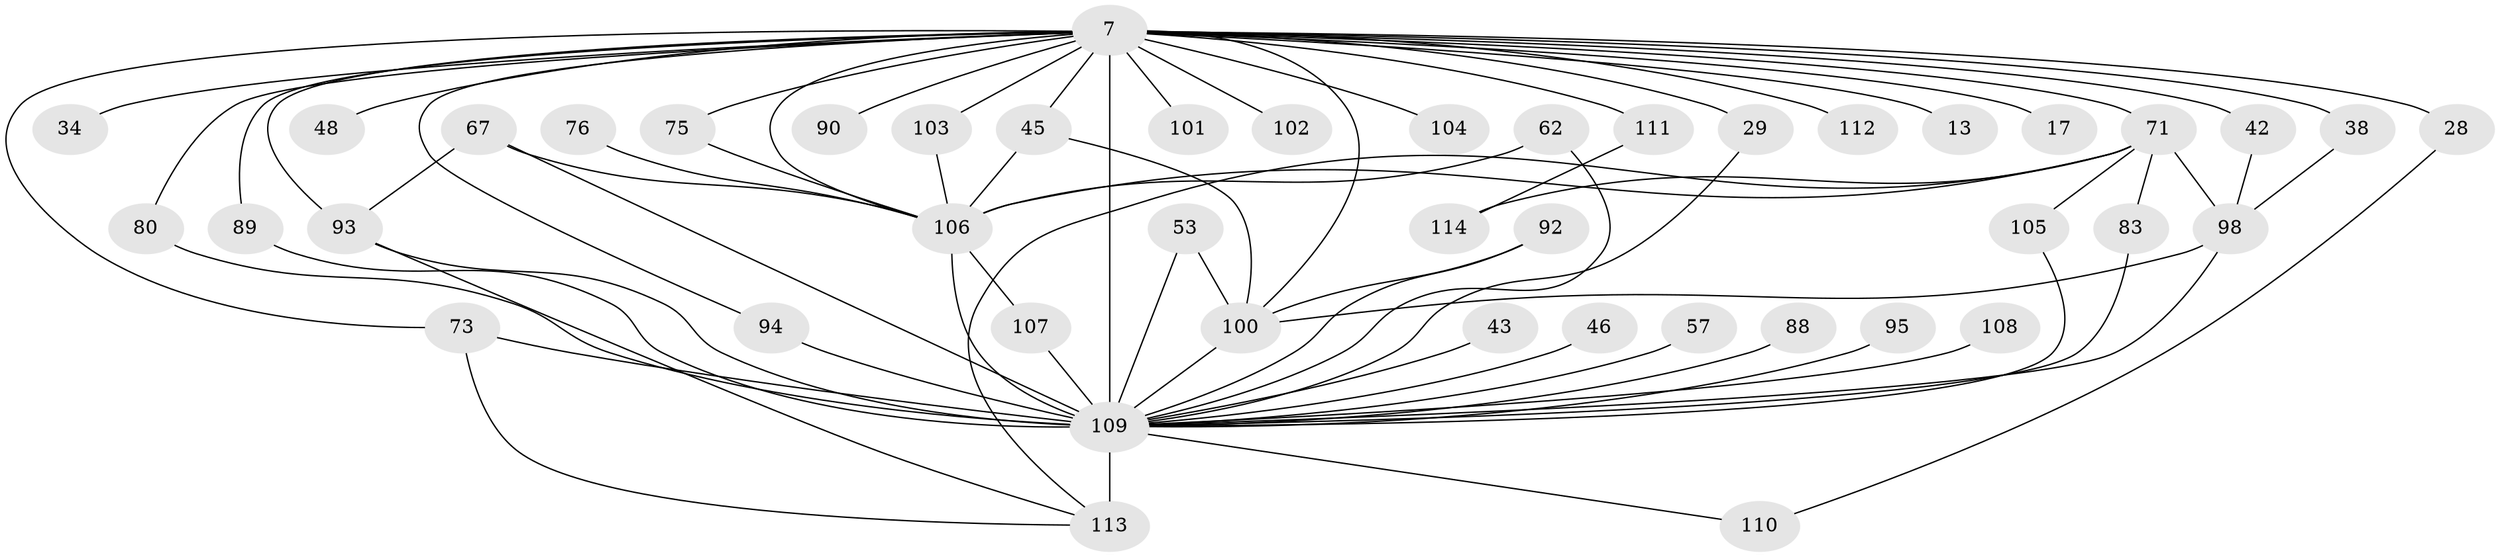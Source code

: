 // original degree distribution, {18: 0.008771929824561403, 14: 0.008771929824561403, 31: 0.008771929824561403, 23: 0.008771929824561403, 16: 0.008771929824561403, 24: 0.008771929824561403, 28: 0.008771929824561403, 25: 0.008771929824561403, 17: 0.008771929824561403, 27: 0.008771929824561403, 3: 0.18421052631578946, 6: 0.02631578947368421, 2: 0.5877192982456141, 4: 0.03508771929824561, 5: 0.06140350877192982, 7: 0.008771929824561403, 10: 0.008771929824561403}
// Generated by graph-tools (version 1.1) at 2025/46/03/04/25 21:46:31]
// undirected, 45 vertices, 74 edges
graph export_dot {
graph [start="1"]
  node [color=gray90,style=filled];
  7 [super="+3+6"];
  13;
  17;
  28;
  29 [super="+23"];
  34;
  38 [super="+18"];
  42;
  43;
  45 [super="+11"];
  46;
  48;
  53;
  57 [super="+35"];
  62;
  67 [super="+56"];
  71 [super="+31+47"];
  73 [super="+15"];
  75;
  76;
  80;
  83;
  88 [super="+52"];
  89;
  90;
  92;
  93 [super="+82"];
  94;
  95;
  98 [super="+85+96"];
  100 [super="+74+77+79+51"];
  101;
  102 [super="+60"];
  103;
  104;
  105 [super="+97"];
  106 [super="+20+68+99"];
  107;
  108;
  109 [super="+55+87+86+66"];
  110;
  111 [super="+50"];
  112;
  113 [super="+32+64"];
  114;
  7 -- 13 [weight=2];
  7 -- 17 [weight=2];
  7 -- 28 [weight=2];
  7 -- 38 [weight=3];
  7 -- 48 [weight=2];
  7 -- 90 [weight=2];
  7 -- 93 [weight=3];
  7 -- 94;
  7 -- 101 [weight=2];
  7 -- 102 [weight=3];
  7 -- 104 [weight=2];
  7 -- 106 [weight=11];
  7 -- 75;
  7 -- 29 [weight=2];
  7 -- 42 [weight=2];
  7 -- 45;
  7 -- 73;
  7 -- 80;
  7 -- 89;
  7 -- 34 [weight=2];
  7 -- 103;
  7 -- 111 [weight=2];
  7 -- 112;
  7 -- 71 [weight=7];
  7 -- 100 [weight=6];
  7 -- 109 [weight=29];
  28 -- 110;
  29 -- 109;
  38 -- 98;
  42 -- 98;
  43 -- 109 [weight=2];
  45 -- 100;
  45 -- 106 [weight=2];
  46 -- 109 [weight=2];
  53 -- 100;
  53 -- 109;
  57 -- 109 [weight=3];
  62 -- 106;
  62 -- 109;
  67 -- 106;
  67 -- 93;
  67 -- 109;
  71 -- 98 [weight=2];
  71 -- 105 [weight=2];
  71 -- 114;
  71 -- 113;
  71 -- 83;
  71 -- 106;
  73 -- 113;
  73 -- 109 [weight=2];
  75 -- 106;
  76 -- 106 [weight=2];
  80 -- 109;
  83 -- 109;
  88 -- 109 [weight=3];
  89 -- 109;
  92 -- 100;
  92 -- 109;
  93 -- 113 [weight=2];
  93 -- 109 [weight=2];
  94 -- 109;
  95 -- 109 [weight=2];
  98 -- 100;
  98 -- 109 [weight=3];
  100 -- 109;
  103 -- 106;
  105 -- 109;
  106 -- 107;
  106 -- 109 [weight=15];
  107 -- 109;
  108 -- 109 [weight=2];
  109 -- 113 [weight=5];
  109 -- 110;
  111 -- 114;
}
